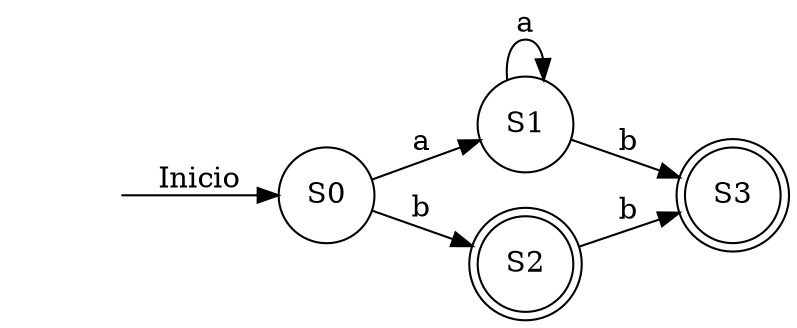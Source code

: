 digraph afd {
rankdir=LR;
"S0"[shape=circle,label="S0"]
"S1"[shape=circle,label="S1"]
"S2"[shape=circle,label="S2"]
"S3"[shape=circle,label="S3"]
"S2"[shape=doublecircle,label="S2"]
"S3"[shape=doublecircle,label="S3"]
"S0"->"S1"[label="a"]
"S0"->"S2"[label="b"]
"S1"->"S1"[label="a"]
"S1"->"S3"[label="b"]
"S2"->"S3"[label="b"]
vacio[shape=none, style=invisible]
vacio -> S0[label="Inicio"]
}